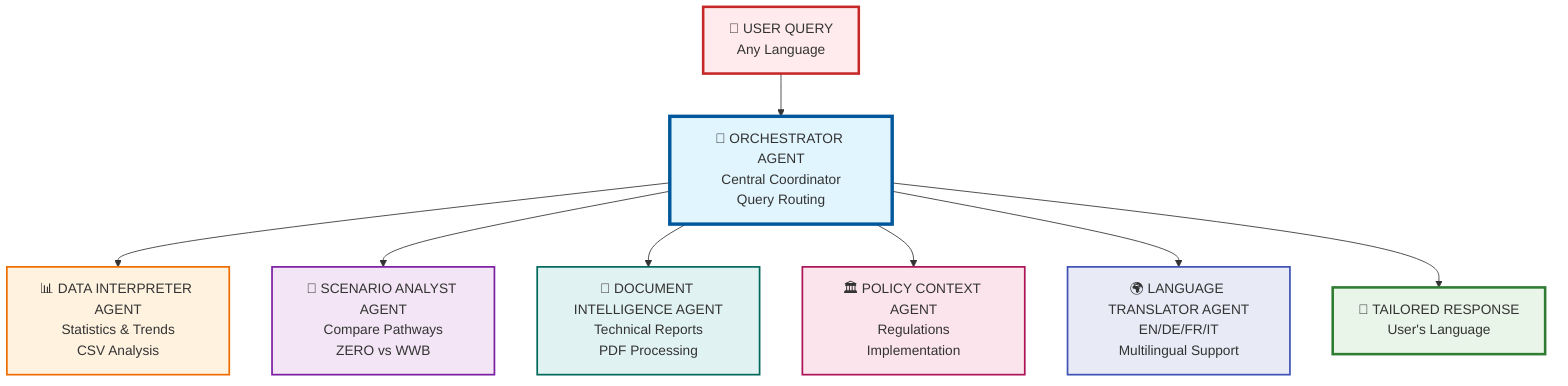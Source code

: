 flowchart TD
    A[🎯 ORCHESTRATOR AGENT<br/>Central Coordinator<br/>Query Routing] --> B[📊 DATA INTERPRETER AGENT<br/>Statistics & Trends<br/>CSV Analysis]
    A --> C[🔮 SCENARIO ANALYST AGENT<br/>Compare Pathways<br/>ZERO vs WWB]
    A --> D[📄 DOCUMENT INTELLIGENCE AGENT<br/>Technical Reports<br/>PDF Processing]
    A --> E[🏛️ POLICY CONTEXT AGENT<br/>Regulations<br/>Implementation]
    A --> F[🌍 LANGUAGE TRANSLATOR AGENT<br/>EN/DE/FR/IT<br/>Multilingual Support]
    
    G[👤 USER QUERY<br/>Any Language] --> A
    A --> H[📱 TAILORED RESPONSE<br/>User's Language]
    
    style A fill:#e1f5fe,stroke:#01579b,stroke-width:4px
    style G fill:#ffebee,stroke:#c62828,stroke-width:3px
    style H fill:#e8f5e8,stroke:#2e7d32,stroke-width:3px
    
    style B fill:#fff3e0,stroke:#ef6c00,stroke-width:2px
    style C fill:#f3e5f5,stroke:#7b1fa2,stroke-width:2px
    style D fill:#e0f2f1,stroke:#00695c,stroke-width:2px
    style E fill:#fce4ec,stroke:#ad1457,stroke-width:2px
    style F fill:#e8eaf6,stroke:#3f51b5,stroke-width:2px